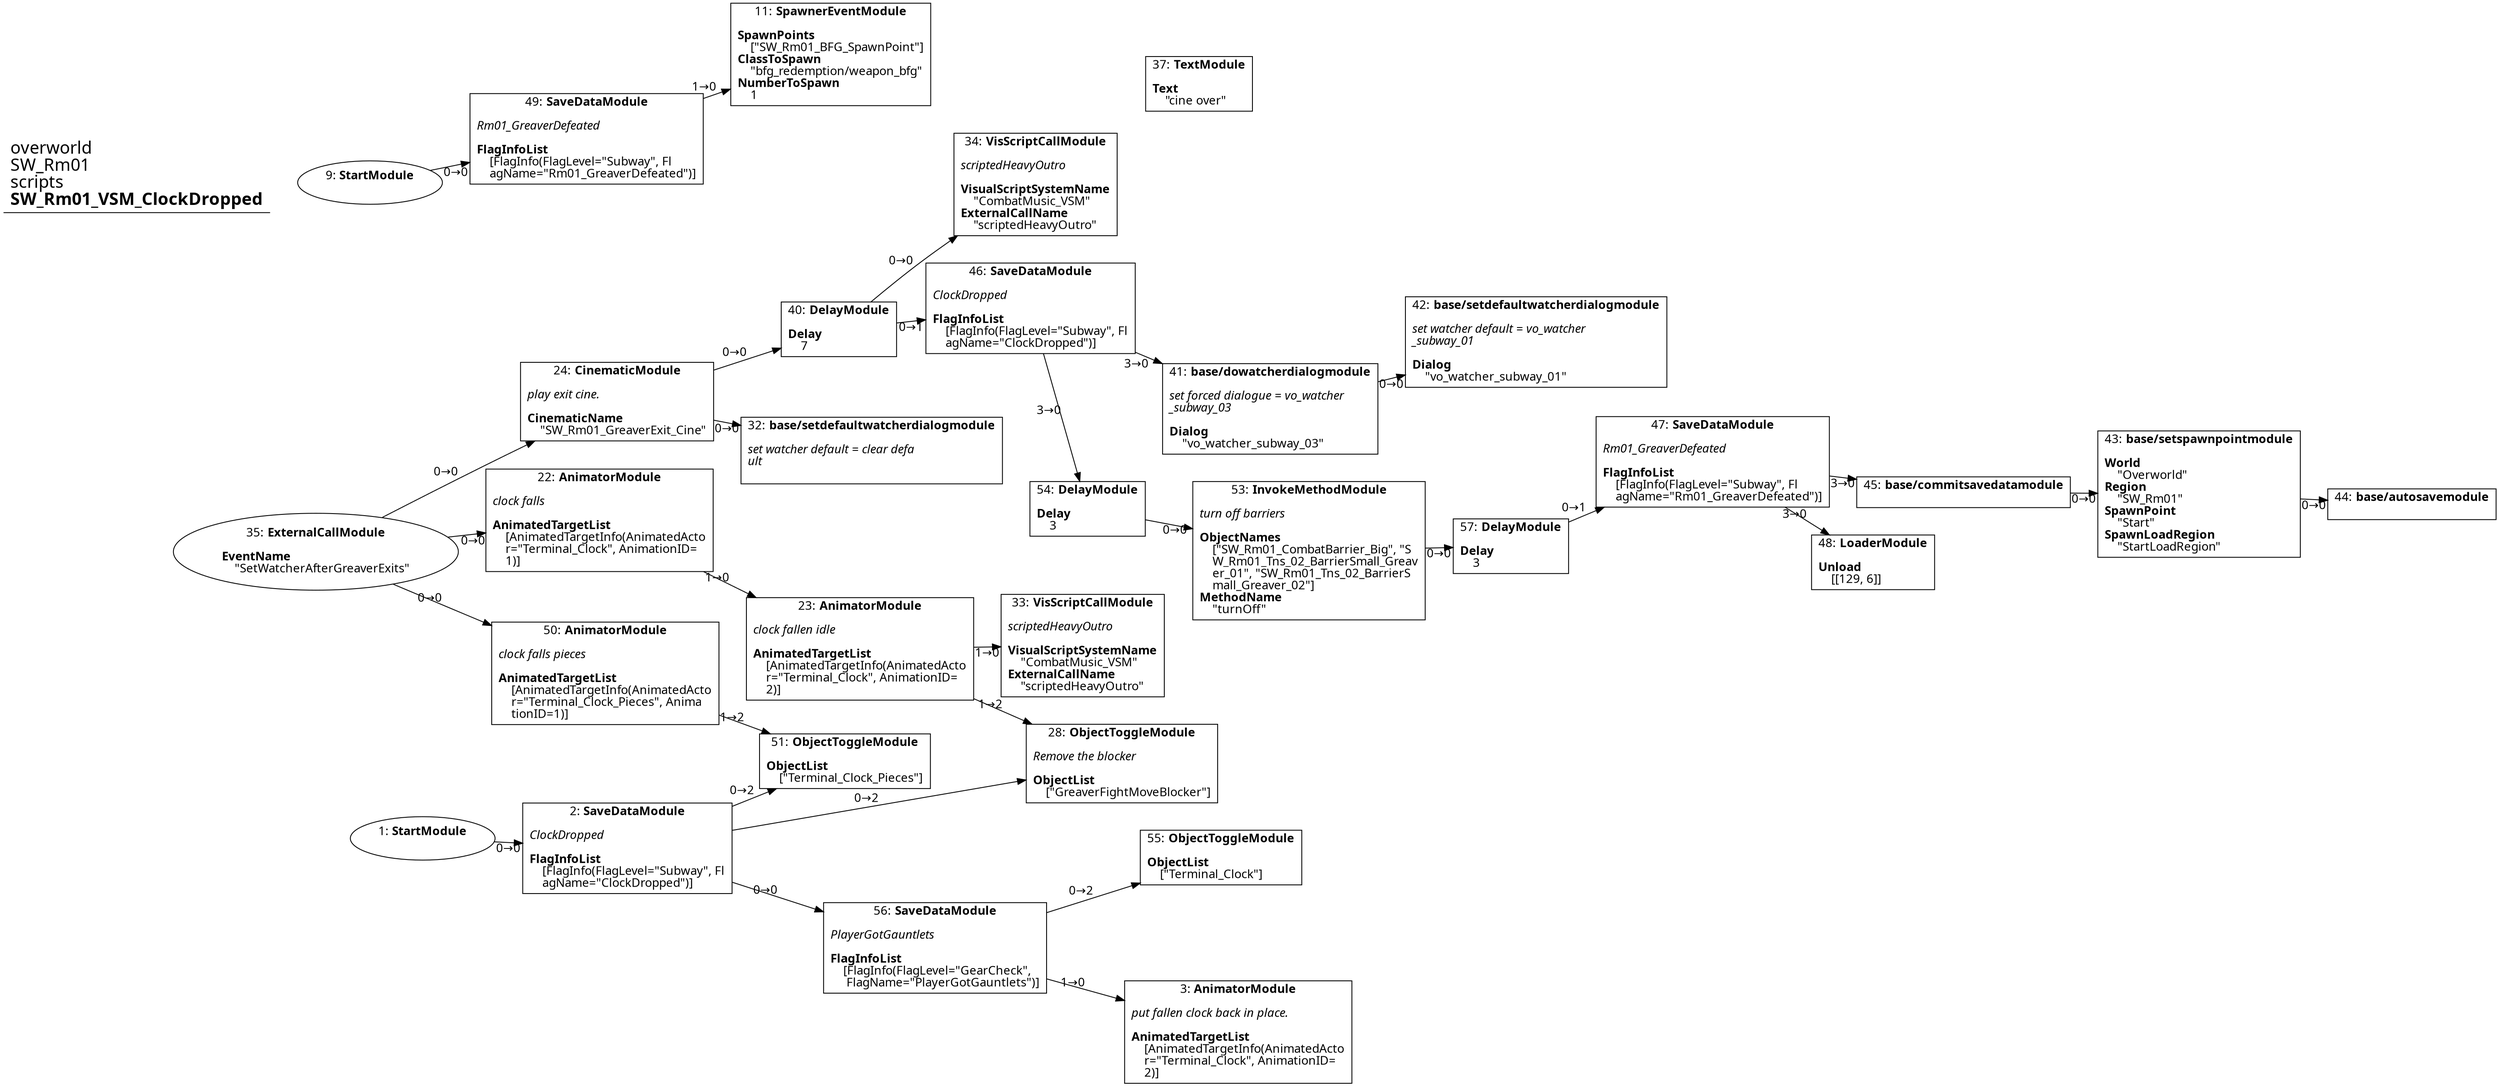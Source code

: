 digraph {
    layout = fdp;
    overlap = prism;
    sep = "+16";
    splines = spline;

    node [ shape = box ];

    graph [ fontname = "Segoe UI" ];
    node [ fontname = "Segoe UI" ];
    edge [ fontname = "Segoe UI" ];

    1 [ label = <1: <b>StartModule</b><br/><br/>> ];
    1 [ shape = oval ]
    1 [ pos = "1.3800001,-0.42600003!" ];
    1 -> 2 [ label = "0→0" ];

    2 [ label = <2: <b>SaveDataModule</b><br/><br/><i>ClockDropped<br align="left"/></i><br align="left"/><b>FlagInfoList</b><br align="left"/>    [FlagInfo(FlagLevel=&quot;Subway&quot;, Fl<br align="left"/>    agName=&quot;ClockDropped&quot;)]<br align="left"/>> ];
    2 [ pos = "1.577,-0.42600003!" ];
    2 -> 51 [ label = "0→2" ];
    2 -> 56 [ label = "0→0" ];
    2 -> 28 [ label = "0→2" ];

    3 [ label = <3: <b>AnimatorModule</b><br/><br/><i>put fallen clock back in place.<br align="left"/></i><br align="left"/><b>AnimatedTargetList</b><br align="left"/>    [AnimatedTargetInfo(AnimatedActo<br align="left"/>    r=&quot;Terminal_Clock&quot;, AnimationID=<br align="left"/>    2)]<br align="left"/>> ];
    3 [ pos = "2.085,-0.67800003!" ];

    9 [ label = <9: <b>StartModule</b><br/><br/>> ];
    9 [ shape = oval ]
    9 [ pos = "1.1320001,1.001!" ];
    9 -> 49 [ label = "0→0" ];

    11 [ label = <11: <b>SpawnerEventModule</b><br/><br/><b>SpawnPoints</b><br align="left"/>    [&quot;SW_Rm01_BFG_SpawnPoint&quot;]<br align="left"/><b>ClassToSpawn</b><br align="left"/>    &quot;bfg_redemption/weapon_bfg&quot;<br align="left"/><b>NumberToSpawn</b><br align="left"/>    1<br align="left"/>> ];
    11 [ pos = "1.5410001,0.97800004!" ];

    22 [ label = <22: <b>AnimatorModule</b><br/><br/><i>clock falls<br align="left"/></i><br align="left"/><b>AnimatedTargetList</b><br align="left"/>    [AnimatedTargetInfo(AnimatedActo<br align="left"/>    r=&quot;Terminal_Clock&quot;, AnimationID=<br align="left"/>    1)]<br align="left"/>> ];
    22 [ pos = "1.575,0.028!" ];
    22 -> 23 [ label = "1→0" ];

    23 [ label = <23: <b>AnimatorModule</b><br/><br/><i>clock fallen idle<br align="left"/></i><br align="left"/><b>AnimatedTargetList</b><br align="left"/>    [AnimatedTargetInfo(AnimatedActo<br align="left"/>    r=&quot;Terminal_Clock&quot;, AnimationID=<br align="left"/>    2)]<br align="left"/>> ];
    23 [ pos = "1.83,-0.079!" ];
    23 -> 28 [ label = "1→2" ];
    23 -> 33 [ label = "1→0" ];

    24 [ label = <24: <b>CinematicModule</b><br/><br/><i>play exit cine.<br align="left"/></i><br align="left"/><b>CinematicName</b><br align="left"/>    &quot;SW_Rm01_GreaverExit_Cine&quot;<br align="left"/>> ];
    24 [ pos = "1.5760001,0.16000001!" ];
    24 -> 32 [ label = "0→0" ];
    24 -> 40 [ label = "0→0" ];

    28 [ label = <28: <b>ObjectToggleModule</b><br/><br/><i>Remove the blocker<br align="left"/></i><br align="left"/><b>ObjectList</b><br align="left"/>    [&quot;GreaverFightMoveBlocker&quot;]<br align="left"/>> ];
    28 [ pos = "2.085,-0.19100001!" ];

    32 [ label = <32: <b>base/setdefaultwatcherdialogmodule</b><br/><br/><i>set watcher default = clear defa<br align="left"/>ult<br align="left"/></i><br align="left"/>> ];
    32 [ pos = "1.8460001,0.16000001!" ];

    33 [ label = <33: <b>VisScriptCallModule</b><br/><br/><i>scriptedHeavyOutro<br align="left"/></i><br align="left"/><b>VisualScriptSystemName</b><br align="left"/>    &quot;CombatMusic_VSM&quot;<br align="left"/><b>ExternalCallName</b><br align="left"/>    &quot;scriptedHeavyOutro&quot;<br align="left"/>> ];
    33 [ pos = "2.094,-0.016!" ];

    34 [ label = <34: <b>VisScriptCallModule</b><br/><br/><i>scriptedHeavyOutro<br align="left"/></i><br align="left"/><b>VisualScriptSystemName</b><br align="left"/>    &quot;CombatMusic_VSM&quot;<br align="left"/><b>ExternalCallName</b><br align="left"/>    &quot;scriptedHeavyOutro&quot;<br align="left"/>> ];
    34 [ pos = "2.0700002,0.47800002!" ];

    35 [ label = <35: <b>ExternalCallModule</b><br/><br/><b>EventName</b><br align="left"/>    &quot;SetWatcherAfterGreaverExits&quot;<br align="left"/>> ];
    35 [ shape = oval ]
    35 [ pos = "1.0350001,0.028!" ];
    35 -> 24 [ label = "0→0" ];
    35 -> 22 [ label = "0→0" ];
    35 -> 50 [ label = "0→0" ];

    37 [ label = <37: <b>TextModule</b><br/><br/><b>Text</b><br align="left"/>    &quot;cine over&quot;<br align="left"/>> ];
    37 [ pos = "2.364,0.78200006!" ];

    40 [ label = <40: <b>DelayModule</b><br/><br/><b>Delay</b><br align="left"/>    7<br align="left"/>> ];
    40 [ pos = "1.8460001,0.363!" ];
    40 -> 46 [ label = "0→1" ];
    40 -> 34 [ label = "0→0" ];

    41 [ label = <41: <b>base/dowatcherdialogmodule</b><br/><br/><i>set forced dialogue = vo_watcher<br align="left"/>_subway_03<br align="left"/></i><br align="left"/><b>Dialog</b><br align="left"/>    &quot;vo_watcher_subway_03&quot;<br align="left"/>> ];
    41 [ pos = "2.3270001,0.34!" ];
    41 -> 42 [ label = "0→0" ];

    42 [ label = <42: <b>base/setdefaultwatcherdialogmodule</b><br/><br/><i>set watcher default = vo_watcher<br align="left"/>_subway_01<br align="left"/></i><br align="left"/><b>Dialog</b><br align="left"/>    &quot;vo_watcher_subway_01&quot;<br align="left"/>> ];
    42 [ pos = "2.6490002,0.34!" ];

    43 [ label = <43: <b>base/setspawnpointmodule</b><br/><br/><b>World</b><br align="left"/>    &quot;Overworld&quot;<br align="left"/><b>Region</b><br align="left"/>    &quot;SW_Rm01&quot;<br align="left"/><b>SpawnPoint</b><br align="left"/>    &quot;Start&quot;<br align="left"/><b>SpawnLoadRegion</b><br align="left"/>    &quot;StartLoadRegion&quot;<br align="left"/>> ];
    43 [ pos = "3.4470003,0.14500001!" ];
    43 -> 44 [ label = "0→0" ];

    44 [ label = <44: <b>base/autosavemodule</b><br/><br/>> ];
    44 [ pos = "3.6710002,0.14500001!" ];

    45 [ label = <45: <b>base/commitsavedatamodule</b><br/><br/>> ];
    45 [ pos = "3.2110002,0.14500001!" ];
    45 -> 43 [ label = "0→0" ];

    46 [ label = <46: <b>SaveDataModule</b><br/><br/><i>ClockDropped<br align="left"/></i><br align="left"/><b>FlagInfoList</b><br align="left"/>    [FlagInfo(FlagLevel=&quot;Subway&quot;, Fl<br align="left"/>    agName=&quot;ClockDropped&quot;)]<br align="left"/>> ];
    46 [ pos = "2.069,0.386!" ];
    46 -> 41 [ label = "3→0" ];
    46 -> 54 [ label = "3→0" ];

    47 [ label = <47: <b>SaveDataModule</b><br/><br/><i>Rm01_GreaverDefeated<br align="left"/></i><br align="left"/><b>FlagInfoList</b><br align="left"/>    [FlagInfo(FlagLevel=&quot;Subway&quot;, Fl<br align="left"/>    agName=&quot;Rm01_GreaverDefeated&quot;)]<br align="left"/>> ];
    47 [ pos = "2.9450002,0.19100001!" ];
    47 -> 48 [ label = "3→0" ];
    47 -> 45 [ label = "3→0" ];

    48 [ label = <48: <b>LoaderModule</b><br/><br/><b>Unload</b><br align="left"/>    [[129, 6]]<br align="left"/>> ];
    48 [ pos = "3.1950002,0.068!" ];

    49 [ label = <49: <b>SaveDataModule</b><br/><br/><i>Rm01_GreaverDefeated<br align="left"/></i><br align="left"/><b>FlagInfoList</b><br align="left"/>    [FlagInfo(FlagLevel=&quot;Subway&quot;, Fl<br align="left"/>    agName=&quot;Rm01_GreaverDefeated&quot;)]<br align="left"/>> ];
    49 [ pos = "1.3110001,1.001!" ];
    49 -> 11 [ label = "1→0" ];

    50 [ label = <50: <b>AnimatorModule</b><br/><br/><i>clock falls pieces<br align="left"/></i><br align="left"/><b>AnimatedTargetList</b><br align="left"/>    [AnimatedTargetInfo(AnimatedActo<br align="left"/>    r=&quot;Terminal_Clock_Pieces&quot;, Anima<br align="left"/>    tionID=1)]<br align="left"/>> ];
    50 [ pos = "1.575,-0.1!" ];
    50 -> 51 [ label = "1→2" ];

    51 [ label = <51: <b>ObjectToggleModule</b><br/><br/><b>ObjectList</b><br align="left"/>    [&quot;Terminal_Clock_Pieces&quot;]<br align="left"/>> ];
    51 [ pos = "1.8340001,-0.22800002!" ];

    53 [ label = <53: <b>InvokeMethodModule</b><br/><br/><i>turn off barriers<br align="left"/></i><br align="left"/><b>ObjectNames</b><br align="left"/>    [&quot;SW_Rm01_CombatBarrier_Big&quot;, &quot;S<br align="left"/>    W_Rm01_Tns_02_BarrierSmall_Greav<br align="left"/>    er_01&quot;, &quot;SW_Rm01_Tns_02_BarrierS<br align="left"/>    mall_Greaver_02&quot;]<br align="left"/><b>MethodName</b><br align="left"/>    &quot;turnOff&quot;<br align="left"/>> ];
    53 [ pos = "2.551,0.16800001!" ];
    53 -> 57 [ label = "0→0" ];

    54 [ label = <54: <b>DelayModule</b><br/><br/><b>Delay</b><br align="left"/>    3<br align="left"/>> ];
    54 [ pos = "2.378,0.16800001!" ];
    54 -> 53 [ label = "0→0" ];

    55 [ label = <55: <b>ObjectToggleModule</b><br/><br/><b>ObjectList</b><br align="left"/>    [&quot;Terminal_Clock&quot;]<br align="left"/>> ];
    55 [ pos = "2.0830002,-0.455!" ];

    56 [ label = <56: <b>SaveDataModule</b><br/><br/><i>PlayerGotGauntlets<br align="left"/></i><br align="left"/><b>FlagInfoList</b><br align="left"/>    [FlagInfo(FlagLevel=&quot;GearCheck&quot;,<br align="left"/>     FlagName=&quot;PlayerGotGauntlets&quot;)]<br align="left"/>> ];
    56 [ pos = "1.8290001,-0.564!" ];
    56 -> 3 [ label = "1→0" ];
    56 -> 55 [ label = "0→2" ];

    57 [ label = <57: <b>DelayModule</b><br/><br/><b>Delay</b><br align="left"/>    3<br align="left"/>> ];
    57 [ pos = "2.775,0.16800001!" ];
    57 -> 47 [ label = "0→1" ];

    title [ pos = "1.034,1.0020001!" ];
    title [ shape = underline ];
    title [ label = <<font point-size="20">overworld<br align="left"/>SW_Rm01<br align="left"/>scripts<br align="left"/><b>SW_Rm01_VSM_ClockDropped</b><br align="left"/></font>> ];
}
